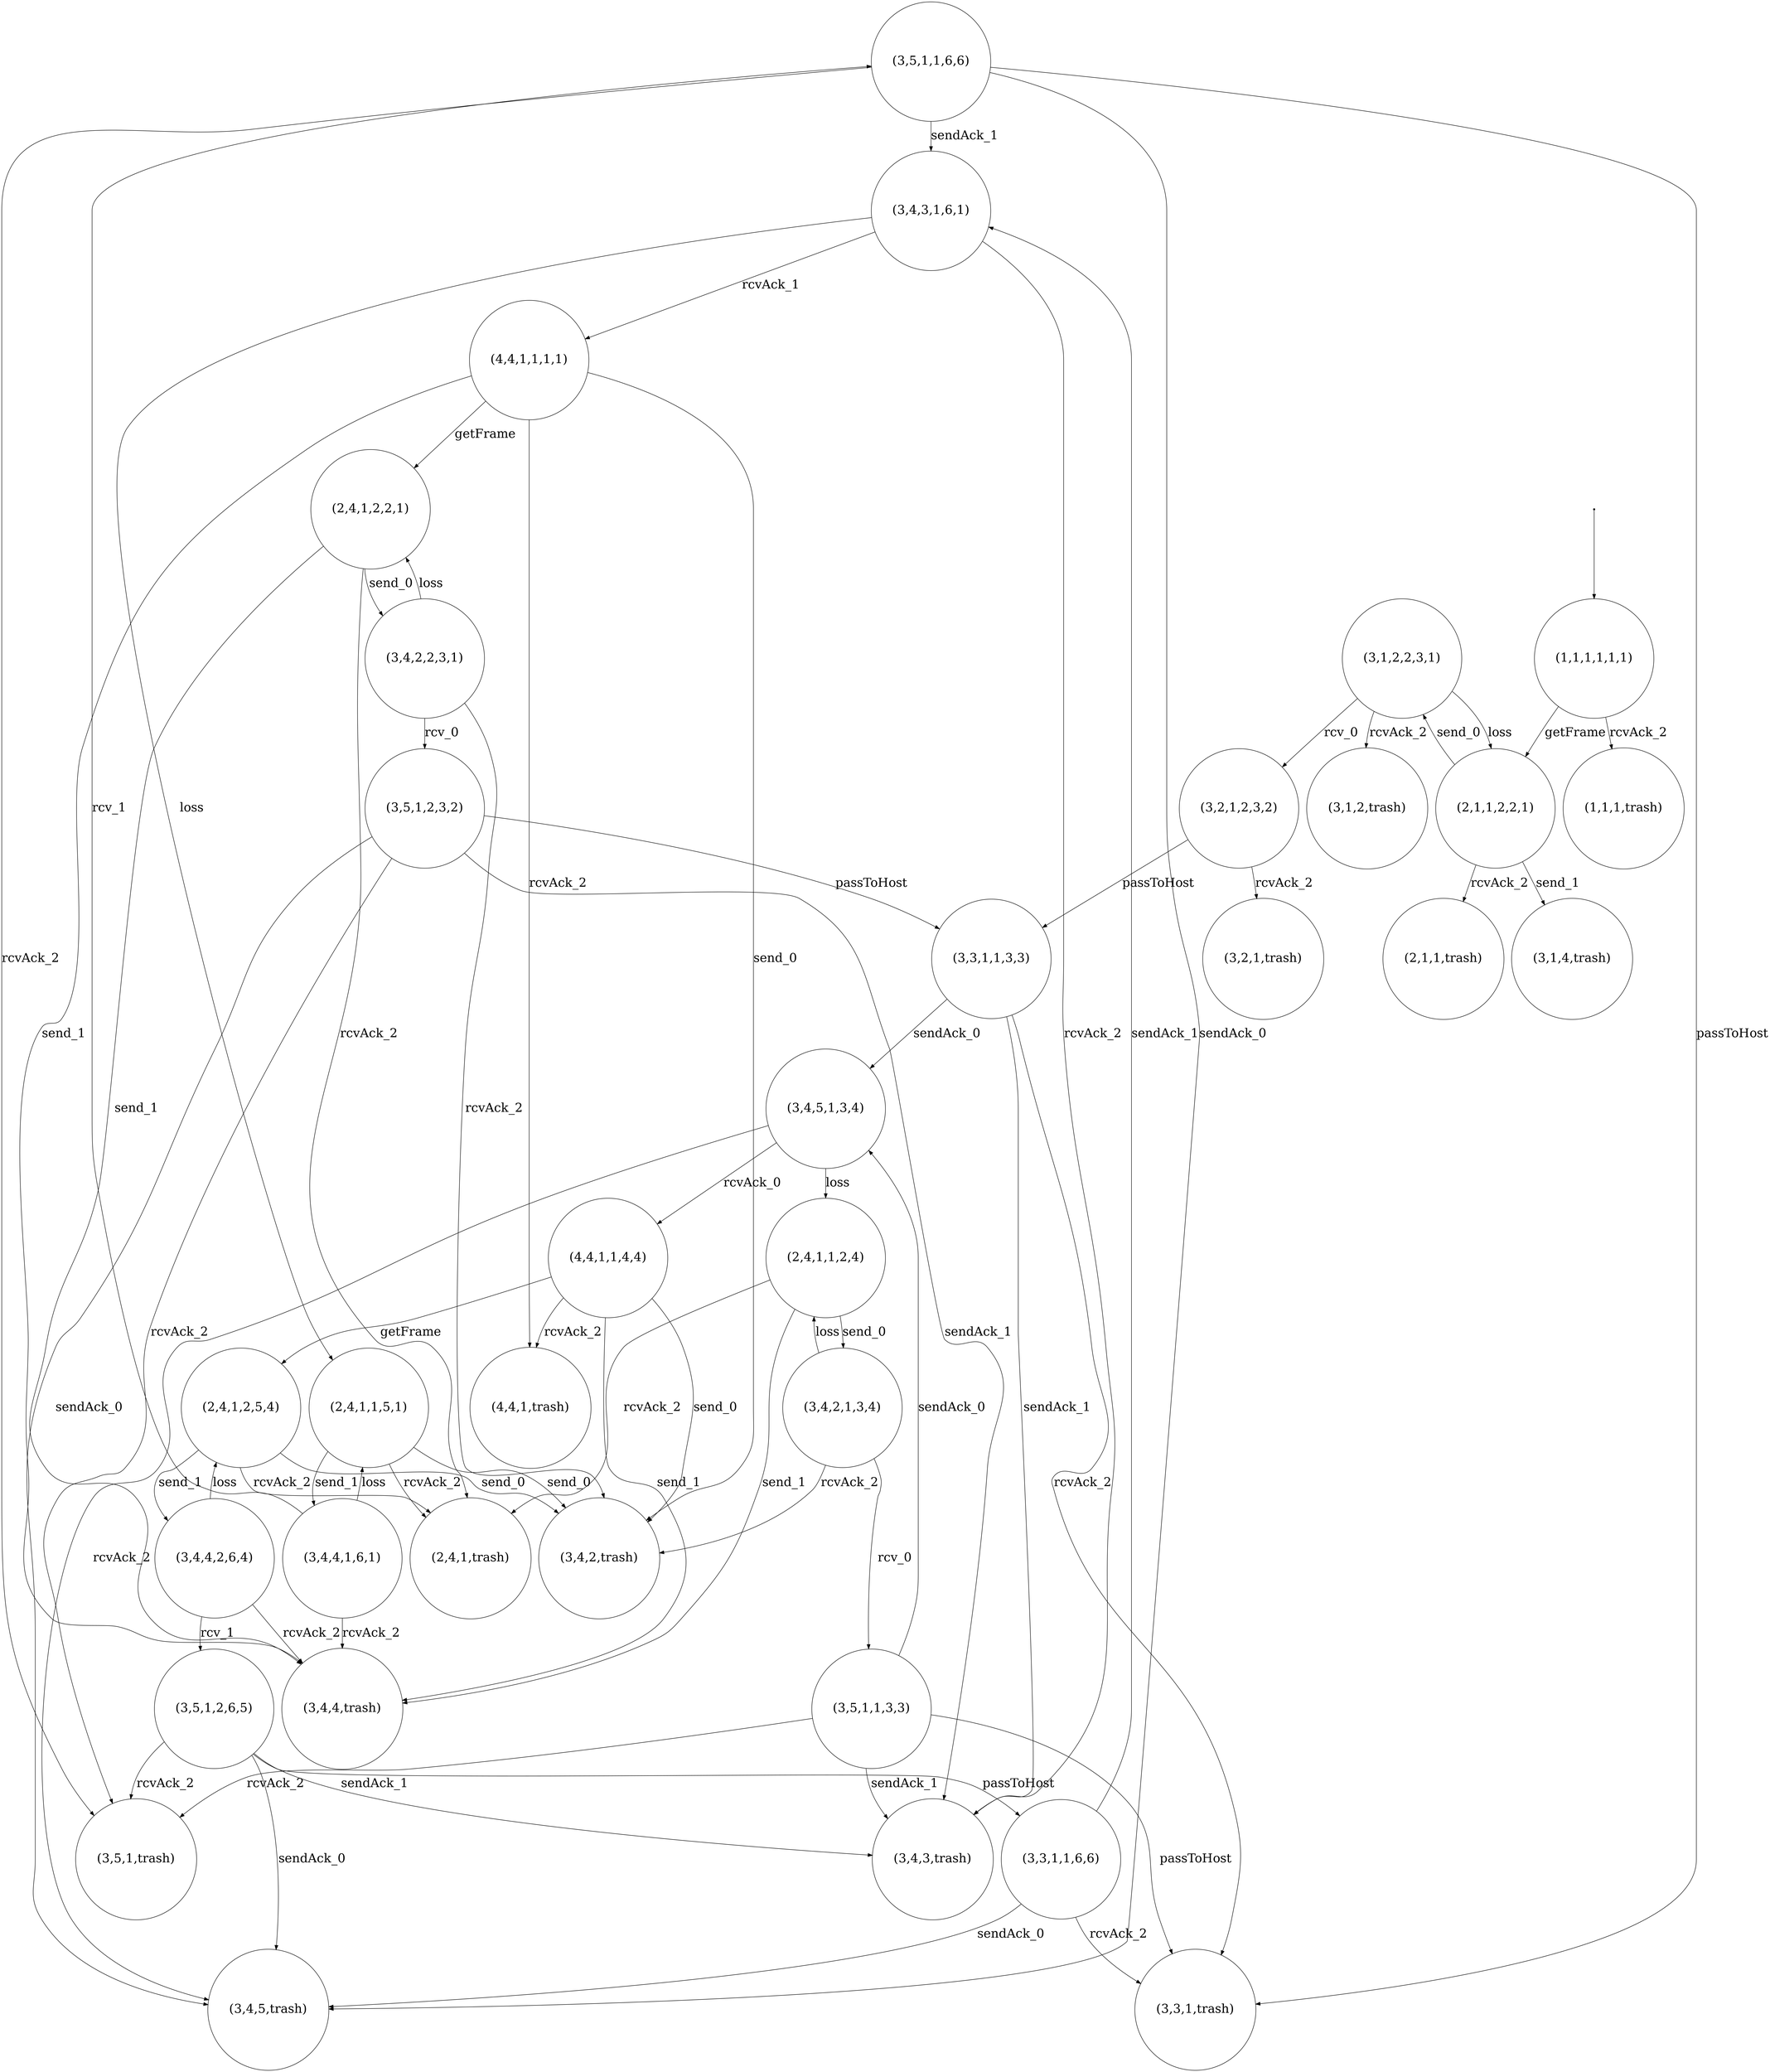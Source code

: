 digraph G {
"n0"[label= <(3,3,1,trash)> shape=circle color="black" style=wedged fillcolor="white" style=filled fontsize="28"];
"n1"[label= <(1,1,1,trash)> shape=circle color="black" style=wedged fillcolor="white" style=filled fontsize="28"];
"n2"[label= <(3,5,1,1,6,6)> shape=circle color="black" style=wedged fillcolor="white" style=filled fontsize="28"];
"n3"[label= <(2,4,1,1,5,1)> shape=circle color="black" style=wedged fillcolor="white" style=filled fontsize="28"];
"n4"[label= <(2,4,1,1,2,4)> shape=circle color="black" style=wedged fillcolor="white" style=filled fontsize="28"];
"n5"[label= <(3,5,1,1,3,3)> shape=circle color="black" style=wedged fillcolor="white" style=filled fontsize="28"];
"n6"[label= <(2,4,1,2,5,4)> shape=circle color="black" style=wedged fillcolor="white" style=filled fontsize="28"];
"n7"[label= <(3,5,1,trash)> shape=circle color="black" style=wedged fillcolor="white" style=filled fontsize="28"];
"n8"[label= <(3,5,1,2,6,5)> shape=circle color="black" style=wedged fillcolor="white" style=filled fontsize="28"];
"n9"[label= <(3,4,3,1,6,1)> shape=circle color="black" style=wedged fillcolor="white" style=filled fontsize="28"];
"n10"[label= <(3,4,4,1,6,1)> shape=circle color="black" style=wedged fillcolor="white" style=filled fontsize="28"];
"n11"[label= <(3,4,5,1,3,4)> shape=circle color="black" style=wedged fillcolor="white" style=filled fontsize="28"];
"n12"[label= <(2,1,1,trash)> shape=circle color="black" style=wedged fillcolor="white" style=filled fontsize="28"];
"n13"[label= <(3,4,2,1,3,4)> shape=circle color="black" style=wedged fillcolor="white" style=filled fontsize="28"];
"n14"[label= <(3,4,4,2,6,4)> shape=circle color="black" style=wedged fillcolor="white" style=filled fontsize="28"];
"n15"[label= <(4,4,1,1,1,1)> shape=circle color="black" style=wedged fillcolor="white" style=filled fontsize="28"];
"n16"[label= <(3,5,1,2,3,2)> shape=circle color="black" style=wedged fillcolor="white" style=filled fontsize="28"];
"n17"[label= <(2,4,1,trash)> shape=circle color="black" style=wedged fillcolor="white" style=filled fontsize="28"];
"n18"[label= <(3,2,1,trash)> shape=circle color="black" style=wedged fillcolor="white" style=filled fontsize="28"];
"n19"[label= <(1,1,1,1,1,1)> shape=circle color="black" style=wedged fillcolor="white" style=filled fontsize="28"];
"ArbitraryUnusedNameNoWorriesJustGrooving20"[fontSize=1 shape=point];
"n20"[label= <(3,1,2,2,3,1)> shape=circle color="black" style=wedged fillcolor="white" style=filled fontsize="28"];
"n21"[label= <(3,3,1,1,3,3)> shape=circle color="black" style=wedged fillcolor="white" style=filled fontsize="28"];
"n22"[label= <(3,4,2,2,3,1)> shape=circle color="black" style=wedged fillcolor="white" style=filled fontsize="28"];
"n23"[label= <(4,4,1,1,4,4)> shape=circle color="black" style=wedged fillcolor="white" style=filled fontsize="28"];
"n24"[label= <(3,3,1,1,6,6)> shape=circle color="black" style=wedged fillcolor="white" style=filled fontsize="28"];
"n25"[label= <(3,2,1,2,3,2)> shape=circle color="black" style=wedged fillcolor="white" style=filled fontsize="28"];
"n26"[label= <(2,4,1,2,2,1)> shape=circle color="black" style=wedged fillcolor="white" style=filled fontsize="28"];
"n27"[label= <(2,1,1,2,2,1)> shape=circle color="black" style=wedged fillcolor="white" style=filled fontsize="28"];
"n28"[label= <(3,4,2,trash)> shape=circle color="black" style=wedged fillcolor="white" style=filled fontsize="28"];
"n29"[label= <(3,4,3,trash)> shape=circle color="black" style=wedged fillcolor="white" style=filled fontsize="28"];
"n30"[label= <(3,4,4,trash)> shape=circle color="black" style=wedged fillcolor="white" style=filled fontsize="28"];
"n31"[label= <(3,4,5,trash)> shape=circle color="black" style=wedged fillcolor="white" style=filled fontsize="28"];
"n32"[label= <(3,1,4,trash)> shape=circle color="black" style=wedged fillcolor="white" style=filled fontsize="28"];
"n33"[label= <(3,1,2,trash)> shape=circle color="black" style=wedged fillcolor="white" style=filled fontsize="28"];
"n34"[label= <(4,4,1,trash)> shape=circle color="black" style=wedged fillcolor="white" style=filled fontsize="28"];
{"ArbitraryUnusedNameNoWorriesJustGrooving20"}->{"n19"};
{"n2"}->{"n9"}[label = <sendAck_1> color="black" arrowhead="normal" style="" fontsize="28"];
{"n2"}->{"n7"}[label = <rcvAck_2> color="black" arrowhead="normal" style="" fontsize="28"];
{"n2"}->{"n31"}[label = <sendAck_0> color="black" arrowhead="normal" style="" fontsize="28"];
{"n2"}->{"n0"}[label = <passToHost> color="black" arrowhead="normal" style="" fontsize="28"];
{"n3"}->{"n28"}[label = <send_0> color="black" arrowhead="normal" style="" fontsize="28"];
{"n3"}->{"n10"}[label = <send_1> color="black" arrowhead="normal" style="" fontsize="28"];
{"n3"}->{"n17"}[label = <rcvAck_2> color="black" arrowhead="normal" style="" fontsize="28"];
{"n4"}->{"n13"}[label = <send_0> color="black" arrowhead="normal" style="" fontsize="28"];
{"n4"}->{"n30"}[label = <send_1> color="black" arrowhead="normal" style="" fontsize="28"];
{"n4"}->{"n17"}[label = <rcvAck_2> color="black" arrowhead="normal" style="" fontsize="28"];
{"n5"}->{"n29"}[label = <sendAck_1> color="black" arrowhead="normal" style="" fontsize="28"];
{"n5"}->{"n7"}[label = <rcvAck_2> color="black" arrowhead="normal" style="" fontsize="28"];
{"n5"}->{"n11"}[label = <sendAck_0> color="black" arrowhead="normal" style="" fontsize="28"];
{"n5"}->{"n0"}[label = <passToHost> color="black" arrowhead="normal" style="" fontsize="28"];
{"n6"}->{"n28"}[label = <send_0> color="black" arrowhead="normal" style="" fontsize="28"];
{"n6"}->{"n14"}[label = <send_1> color="black" arrowhead="normal" style="" fontsize="28"];
{"n6"}->{"n17"}[label = <rcvAck_2> color="black" arrowhead="normal" style="" fontsize="28"];
{"n8"}->{"n29"}[label = <sendAck_1> color="black" arrowhead="normal" style="" fontsize="28"];
{"n8"}->{"n7"}[label = <rcvAck_2> color="black" arrowhead="normal" style="" fontsize="28"];
{"n8"}->{"n31"}[label = <sendAck_0> color="black" arrowhead="normal" style="" fontsize="28"];
{"n8"}->{"n24"}[label = <passToHost> color="black" arrowhead="normal" style="" fontsize="28"];
{"n9"}->{"n3"}[label = <loss> color="black" arrowhead="normal" style="" fontsize="28"];
{"n9"}->{"n29"}[label = <rcvAck_2> color="black" arrowhead="normal" style="" fontsize="28"];
{"n9"}->{"n15"}[label = <rcvAck_1> color="black" arrowhead="normal" style="" fontsize="28"];
{"n10"}->{"n3"}[label = <loss> color="black" arrowhead="normal" style="" fontsize="28"];
{"n10"}->{"n2"}[label = <rcv_1> color="black" arrowhead="normal" style="" fontsize="28"];
{"n10"}->{"n30"}[label = <rcvAck_2> color="black" arrowhead="normal" style="" fontsize="28"];
{"n11"}->{"n4"}[label = <loss> color="black" arrowhead="normal" style="" fontsize="28"];
{"n11"}->{"n23"}[label = <rcvAck_0> color="black" arrowhead="normal" style="" fontsize="28"];
{"n11"}->{"n31"}[label = <rcvAck_2> color="black" arrowhead="normal" style="" fontsize="28"];
{"n13"}->{"n4"}[label = <loss> color="black" arrowhead="normal" style="" fontsize="28"];
{"n13"}->{"n5"}[label = <rcv_0> color="black" arrowhead="normal" style="" fontsize="28"];
{"n13"}->{"n28"}[label = <rcvAck_2> color="black" arrowhead="normal" style="" fontsize="28"];
{"n14"}->{"n6"}[label = <loss> color="black" arrowhead="normal" style="" fontsize="28"];
{"n14"}->{"n8"}[label = <rcv_1> color="black" arrowhead="normal" style="" fontsize="28"];
{"n14"}->{"n30"}[label = <rcvAck_2> color="black" arrowhead="normal" style="" fontsize="28"];
{"n15"}->{"n26"}[label = <getFrame> color="black" arrowhead="normal" style="" fontsize="28"];
{"n15"}->{"n28"}[label = <send_0> color="black" arrowhead="normal" style="" fontsize="28"];
{"n15"}->{"n30"}[label = <send_1> color="black" arrowhead="normal" style="" fontsize="28"];
{"n15"}->{"n34"}[label = <rcvAck_2> color="black" arrowhead="normal" style="" fontsize="28"];
{"n16"}->{"n29"}[label = <sendAck_1> color="black" arrowhead="normal" style="" fontsize="28"];
{"n16"}->{"n7"}[label = <rcvAck_2> color="black" arrowhead="normal" style="" fontsize="28"];
{"n16"}->{"n31"}[label = <sendAck_0> color="black" arrowhead="normal" style="" fontsize="28"];
{"n16"}->{"n21"}[label = <passToHost> color="black" arrowhead="normal" style="" fontsize="28"];
{"n19"}->{"n27"}[label = <getFrame> color="black" arrowhead="normal" style="" fontsize="28"];
{"n19"}->{"n1"}[label = <rcvAck_2> color="black" arrowhead="normal" style="" fontsize="28"];
{"n20"}->{"n27"}[label = <loss> color="black" arrowhead="normal" style="" fontsize="28"];
{"n20"}->{"n25"}[label = <rcv_0> color="black" arrowhead="normal" style="" fontsize="28"];
{"n20"}->{"n33"}[label = <rcvAck_2> color="black" arrowhead="normal" style="" fontsize="28"];
{"n21"}->{"n29"}[label = <sendAck_1> color="black" arrowhead="normal" style="" fontsize="28"];
{"n21"}->{"n0"}[label = <rcvAck_2> color="black" arrowhead="normal" style="" fontsize="28"];
{"n21"}->{"n11"}[label = <sendAck_0> color="black" arrowhead="normal" style="" fontsize="28"];
{"n22"}->{"n26"}[label = <loss> color="black" arrowhead="normal" style="" fontsize="28"];
{"n22"}->{"n16"}[label = <rcv_0> color="black" arrowhead="normal" style="" fontsize="28"];
{"n22"}->{"n28"}[label = <rcvAck_2> color="black" arrowhead="normal" style="" fontsize="28"];
{"n23"}->{"n6"}[label = <getFrame> color="black" arrowhead="normal" style="" fontsize="28"];
{"n23"}->{"n28"}[label = <send_0> color="black" arrowhead="normal" style="" fontsize="28"];
{"n23"}->{"n30"}[label = <send_1> color="black" arrowhead="normal" style="" fontsize="28"];
{"n23"}->{"n34"}[label = <rcvAck_2> color="black" arrowhead="normal" style="" fontsize="28"];
{"n24"}->{"n9"}[label = <sendAck_1> color="black" arrowhead="normal" style="" fontsize="28"];
{"n24"}->{"n0"}[label = <rcvAck_2> color="black" arrowhead="normal" style="" fontsize="28"];
{"n24"}->{"n31"}[label = <sendAck_0> color="black" arrowhead="normal" style="" fontsize="28"];
{"n25"}->{"n18"}[label = <rcvAck_2> color="black" arrowhead="normal" style="" fontsize="28"];
{"n25"}->{"n21"}[label = <passToHost> color="black" arrowhead="normal" style="" fontsize="28"];
{"n26"}->{"n22"}[label = <send_0> color="black" arrowhead="normal" style="" fontsize="28"];
{"n26"}->{"n30"}[label = <send_1> color="black" arrowhead="normal" style="" fontsize="28"];
{"n26"}->{"n17"}[label = <rcvAck_2> color="black" arrowhead="normal" style="" fontsize="28"];
{"n27"}->{"n20"}[label = <send_0> color="black" arrowhead="normal" style="" fontsize="28"];
{"n27"}->{"n32"}[label = <send_1> color="black" arrowhead="normal" style="" fontsize="28"];
{"n27"}->{"n12"}[label = <rcvAck_2> color="black" arrowhead="normal" style="" fontsize="28"];
}
